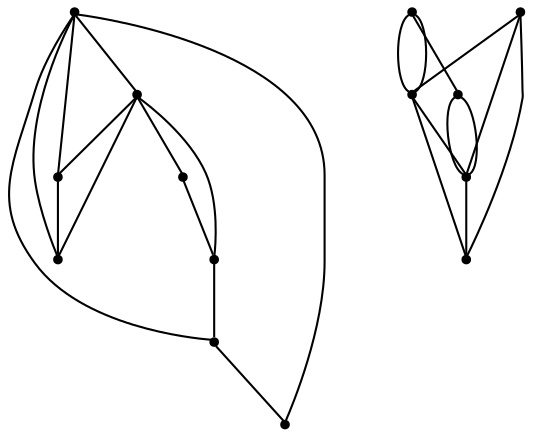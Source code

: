 graph {
  node [shape=point,comment="{\"directed\":false,\"doi\":\"10.1007/978-3-662-45803-7_40\",\"figure\":\"4 (3)\"}"]

  v0 [pos="1425.0524772015317,717.7510600875189"]
  v1 [pos="1406.8101906104391,689.2029375574219"]
  v2 [pos="1418.2642886026508,720.5983152825044"]
  v3 [pos="1345.9996843449965,594.0529614260884"]
  v4 [pos="1396.998963797941,696.0315155438227"]
  v5 [pos="1402.4320532809254,727.2309695423512"]
  v6 [pos="1395.6437374337297,730.0741535949667"]
  v7 [pos="1384.189639441518,698.6869181546242"]
  v8 [pos="1235.8035345060077,594.3697471917502"]
  v9 [pos="1182.661107123893,729.7325593054879"]
  v10 [pos="1197.8804191255258,699.0996302123781"]
  v11 [pos="1175.2349272869128,689.6779889827158"]
  v12 [pos="1185.0670228230306,696.4775600797306"]
  v13 [pos="1160.0114160908931,720.3108544642259"]

  v0 -- v2 [id="-1",pos="1425.0524772015317,717.7510600875189 1422.1087146880066,719.80221611438 1422.1087146880066,719.80221611438 1422.1087146880066,719.80221611438 1418.2642886026508,720.5983152825044 1418.2642886026508,720.5983152825044 1418.2642886026508,720.5983152825044"]
  v13 -- v11 [id="-2",pos="1160.0114160908931,720.3108544642259 1157.063454382981,718.2721663108728 1157.063454382981,718.2721663108728 1157.063454382981,718.2721663108728 1175.2349272869128,689.6779889827158 1175.2349272869128,689.6779889827158 1175.2349272869128,689.6779889827158"]
  v11 -- v10 [id="-3",pos="1175.2349272869128,689.6779889827158 1242.6793017575183,552.806500562913 1242.6793017575183,552.806500562913 1242.6793017575183,552.806500562913 1261.0133661956272,563.6663364463607 1261.0133661956272,563.6663364463607 1261.0133661956272,563.6663364463607 1197.8804191255258,699.0996302123781 1197.8804191255258,699.0996302123781 1197.8804191255258,699.0996302123781"]
  v13 -- v11 [id="-5",pos="1160.0114160908931,720.3108544642259 1163.8600413706358,721.0986205128117 1163.8600413706358,721.0986205128117 1163.8600413706358,721.0986205128117 1175.2349272869128,689.6779889827158 1175.2349272869128,689.6779889827158 1175.2349272869128,689.6779889827158"]
  v11 -- v12 [id="-6",pos="1175.2349272869128,689.6779889827158 1185.0670228230306,696.4775600797306 1185.0670228230306,696.4775600797306 1185.0670228230306,696.4775600797306"]
  v9 -- v10 [id="-7",pos="1182.661107123893,729.7325593054879 1179.713145415981,727.6938711521346 1179.713145415981,727.6938711521346 1179.713145415981,727.6938711521346 1197.8804191255258,699.0996302123781 1197.8804191255258,699.0996302123781 1197.8804191255258,699.0996302123781"]
  v13 -- v9 [id="-8",pos="1160.0114160908931,720.3108544642259 1180.351041217844,732.2588303692424 1180.351041217844,732.2588303692424 1180.351041217844,732.2588303692424 1182.661107123893,729.7325593054879 1182.661107123893,729.7325593054879 1182.661107123893,729.7325593054879"]
  v9 -- v10 [id="-9",pos="1182.661107123893,729.7325593054879 1186.5055332092488,730.5203253540736 1186.5055332092488,730.5203253540736 1186.5055332092488,730.5203253540736 1197.8804191255258,699.0996302123781 1197.8804191255258,699.0996302123781 1197.8804191255258,699.0996302123781"]
  v10 -- v12 [id="-10",pos="1197.8804191255258,699.0996302123781 1185.0670228230306,696.4775600797306 1185.0670228230306,696.4775600797306 1185.0670228230306,696.4775600797306"]
  v8 -- v11 [id="-11",pos="1235.8035345060077,594.3697471917502 1175.2349272869128,689.6779889827158 1175.2349272869128,689.6779889827158 1175.2349272869128,689.6779889827158"]
  v8 -- v10 [id="-12",pos="1235.8035345060077,594.3697471917502 1197.8804191255258,699.0996302123781 1197.8804191255258,699.0996302123781 1197.8804191255258,699.0996302123781"]
  v12 -- v8 [id="-13",pos="1185.0670228230306,696.4775600797306 1235.8035345060077,594.3697471917502 1235.8035345060077,594.3697471917502 1235.8035345060077,594.3697471917502"]
  v7 -- v1 [id="-19",pos="1384.189639441518,698.6869181546242 1318.1504044865867,564.0289225636845 1318.1504044865867,564.0289225636845 1318.1504044865867,564.0289225636845 1336.2342987378886,552.7605093764525 1336.2342987378886,552.7605093764525 1336.2342987378886,552.7605093764525 1406.8101906104391,689.2029375574219 1406.8101906104391,689.2029375574219 1406.8101906104391,689.2029375574219"]
  v7 -- v5 [id="-20",pos="1384.189639441518,698.6869181546242 1402.4320532809254,727.2309695423512 1402.4320532809254,727.2309695423512 1402.4320532809254,727.2309695423512"]
  v3 -- v7 [id="-21",pos="1345.9996843449965,594.0529614260884 1384.189639441518,698.6869181546242 1384.189639441518,698.6869181546242 1384.189639441518,698.6869181546242"]
  v3 -- v1 [id="-22",pos="1345.9996843449965,594.0529614260884 1406.8101906104391,689.2029375574219 1406.8101906104391,689.2029375574219 1406.8101906104391,689.2029375574219"]
  v7 -- v4 [id="-25",pos="1384.189639441518,698.6869181546242 1396.998963797941,696.0315155438227 1396.998963797941,696.0315155438227 1396.998963797941,696.0315155438227"]
  v7 -- v6 [id="-26",pos="1384.189639441518,698.6869181546242 1395.6437374337297,730.0741535949667 1395.6437374337297,730.0741535949667 1395.6437374337297,730.0741535949667"]
  v6 -- v5 [id="-27",pos="1395.6437374337297,730.0741535949667 1399.4882907674003,729.2779908152429 1399.4882907674003,729.2779908152429 1399.4882907674003,729.2779908152429 1402.4320532809254,727.2309695423512 1402.4320532809254,727.2309695423512 1402.4320532809254,727.2309695423512"]
  v1 -- v2 [id="-29",pos="1406.8101906104391,689.2029375574219 1418.2642886026508,720.5983152825044 1418.2642886026508,720.5983152825044 1418.2642886026508,720.5983152825044"]
  v1 -- v0 [id="-30",pos="1406.8101906104391,689.2029375574219 1425.0524772015317,717.7510600875189 1425.0524772015317,717.7510600875189 1425.0524772015317,717.7510600875189"]
  v1 -- v4 [id="-31",pos="1406.8101906104391,689.2029375574219 1396.998963797941,696.0315155438227 1396.998963797941,696.0315155438227 1396.998963797941,696.0315155438227"]
  v4 -- v3 [id="-33",pos="1396.998963797941,696.0315155438227 1345.9996843449965,594.0529614260884 1345.9996843449965,594.0529614260884 1345.9996843449965,594.0529614260884"]
  v2 -- v6 [id="-28",pos="1418.2642886026508,720.5983152825044 1395.6437374337297,730.0741535949667 1395.6437374337297,730.0741535949667 1395.6437374337297,730.0741535949667"]
}